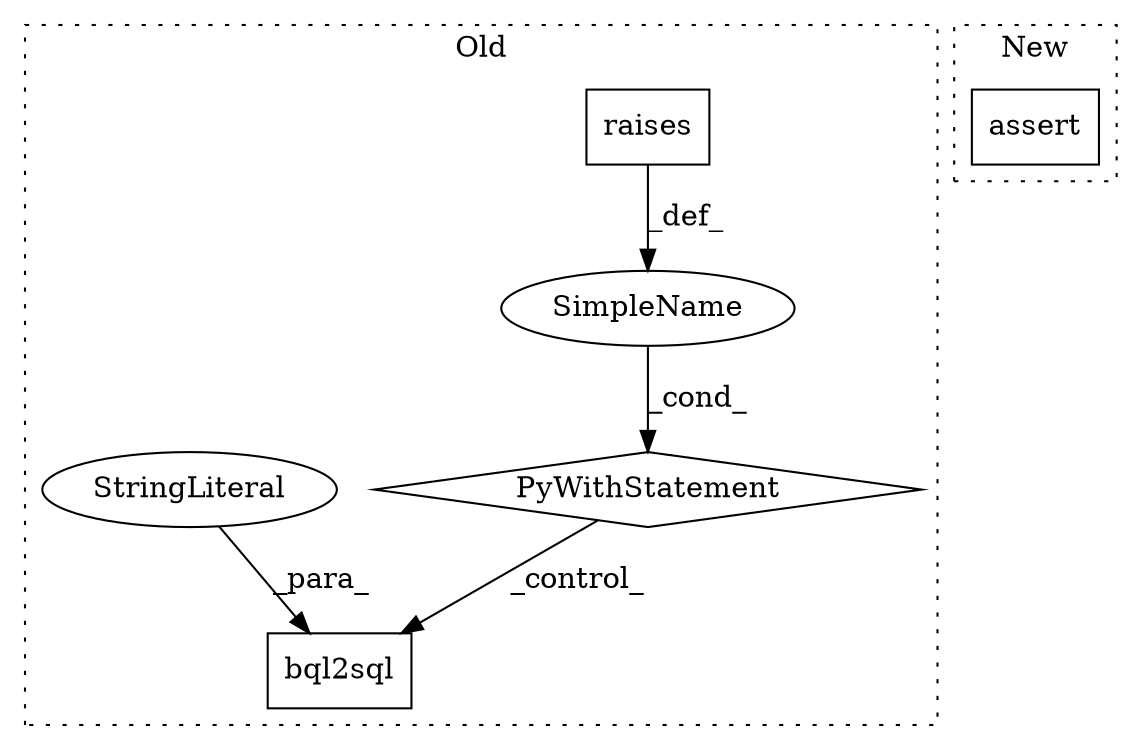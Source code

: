 digraph G {
subgraph cluster0 {
1 [label="bql2sql" a="32" s="63276,63329" l="8,1" shape="box"];
3 [label="SimpleName" a="42" s="" l="" shape="ellipse"];
4 [label="PyWithStatement" a="104" s="63222,63266" l="10,2" shape="diamond"];
5 [label="raises" a="32" s="63239,63265" l="7,1" shape="box"];
6 [label="StringLiteral" a="45" s="63284" l="45" shape="ellipse"];
label = "Old";
style="dotted";
}
subgraph cluster1 {
2 [label="assert" a="6" s="64478" l="7" shape="box"];
label = "New";
style="dotted";
}
3 -> 4 [label="_cond_"];
4 -> 1 [label="_control_"];
5 -> 3 [label="_def_"];
6 -> 1 [label="_para_"];
}